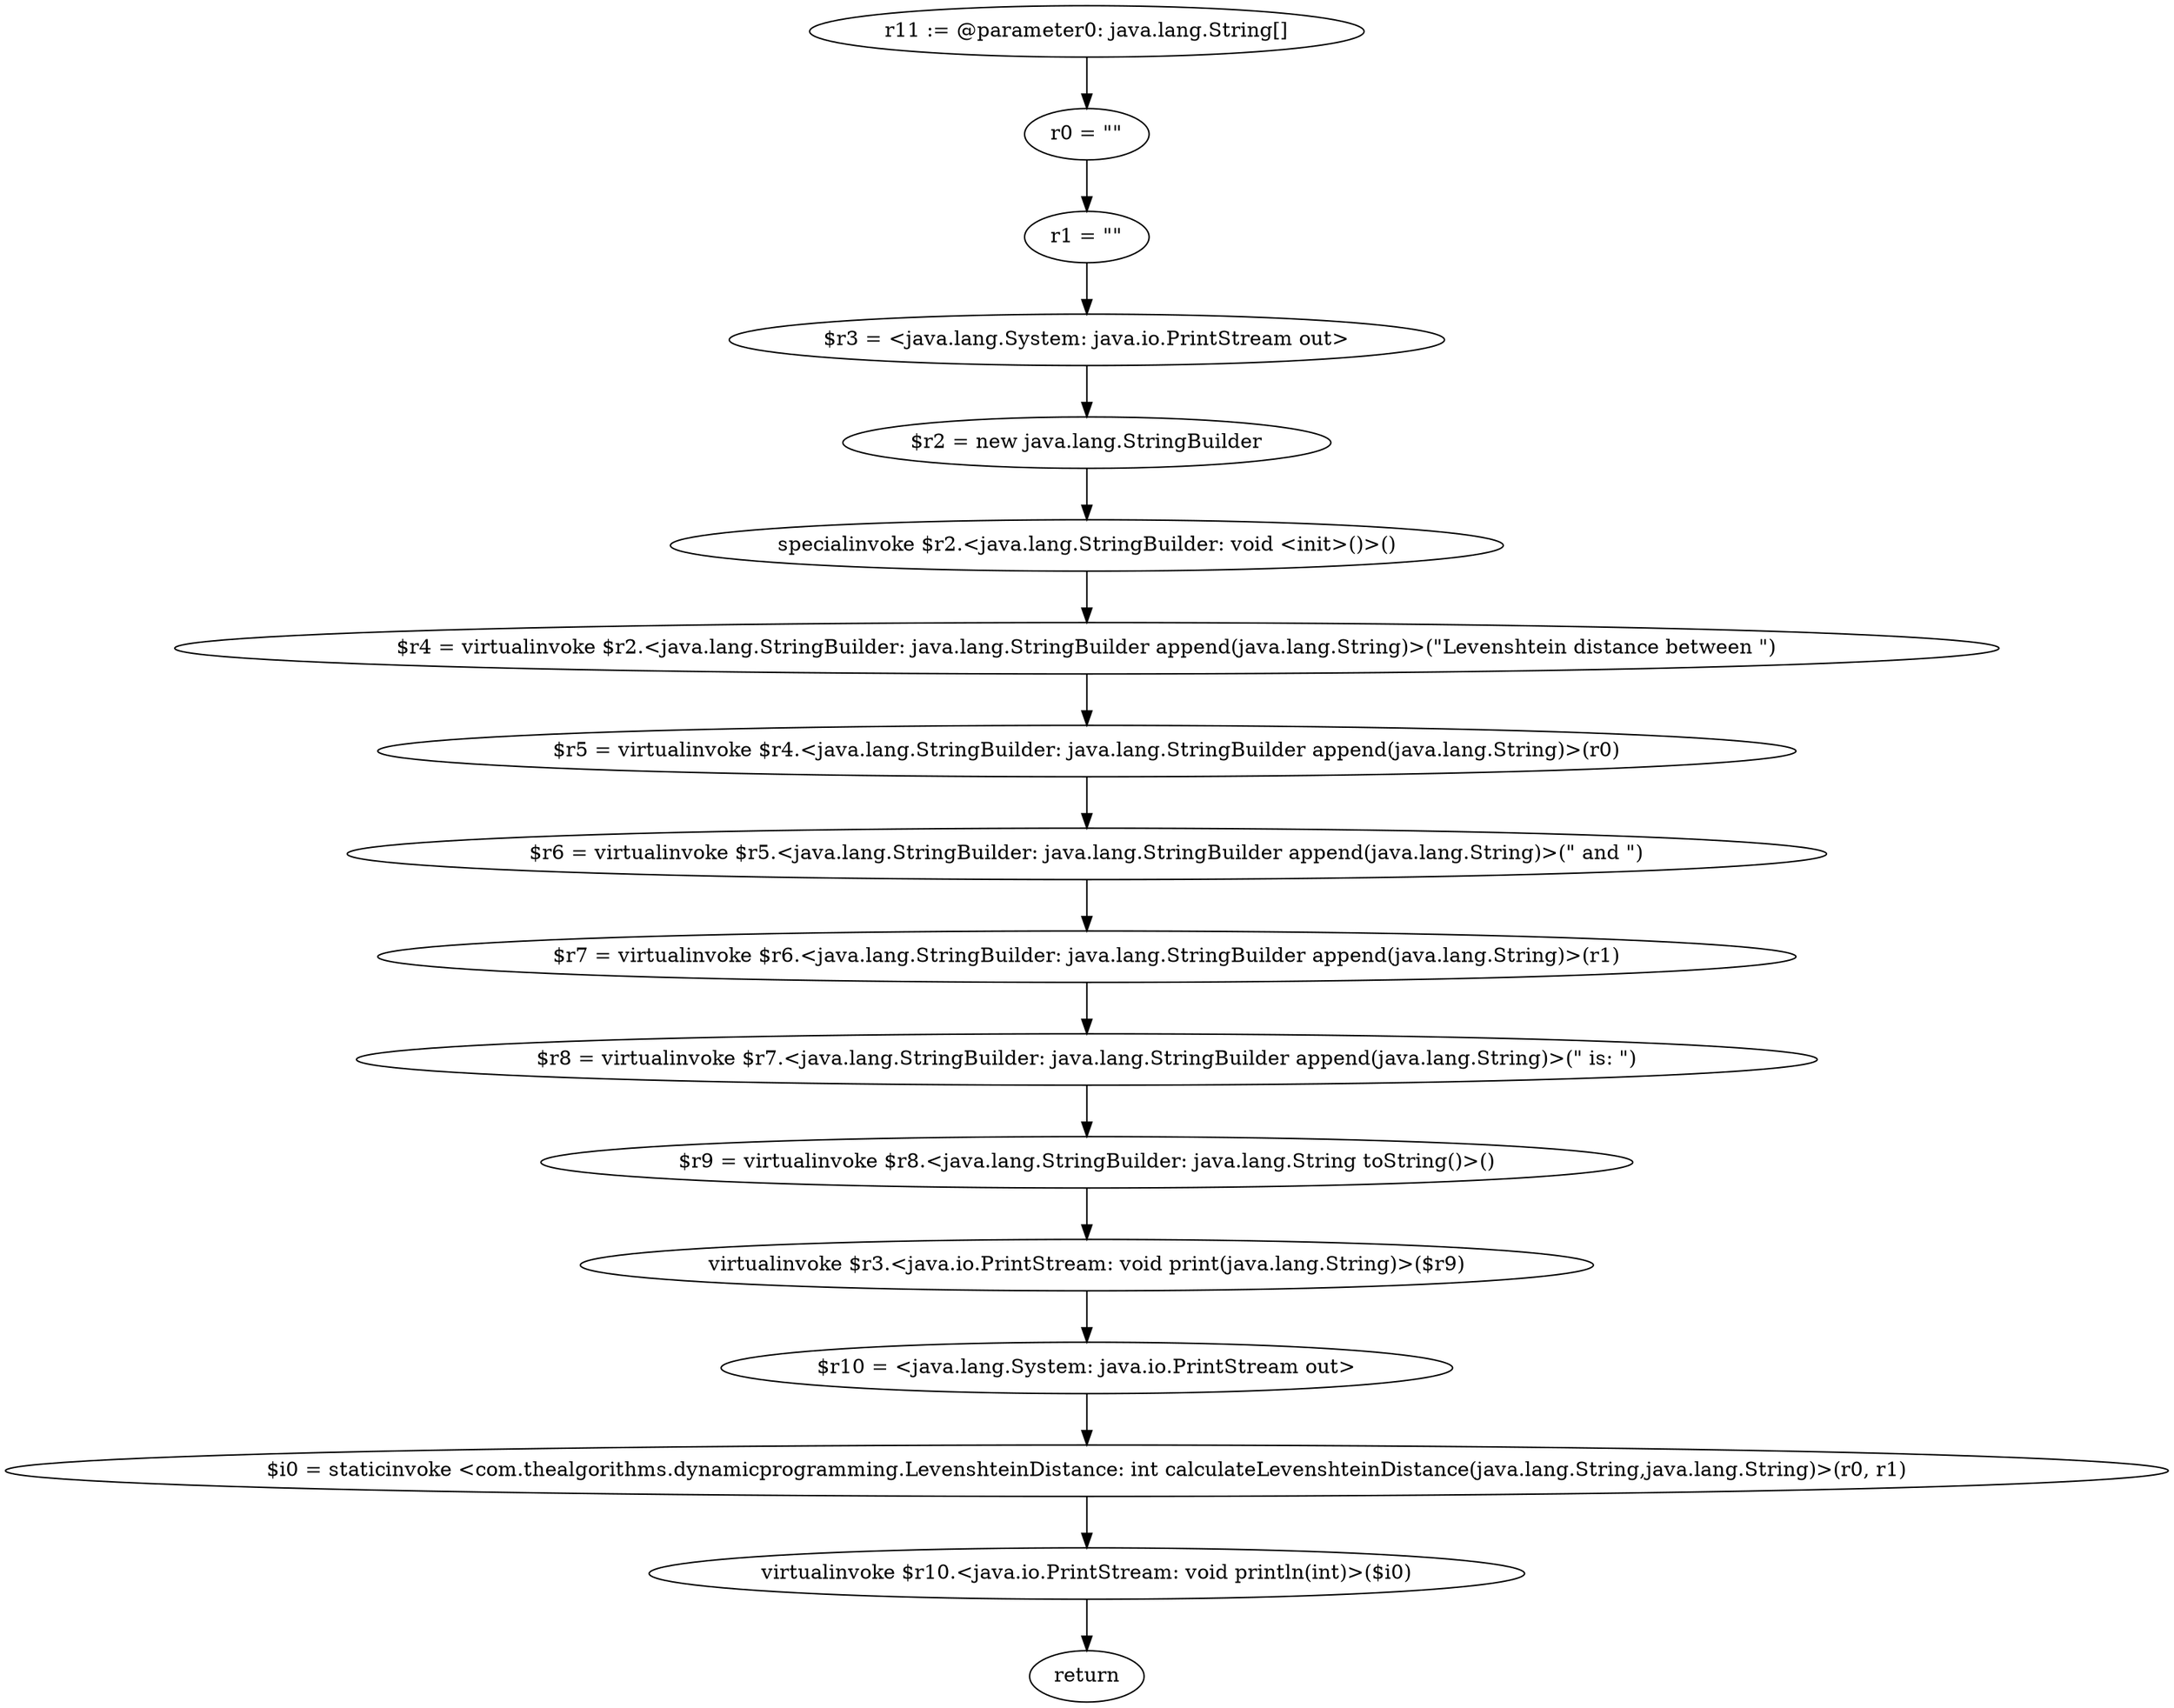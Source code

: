 digraph "unitGraph" {
    "r11 := @parameter0: java.lang.String[]"
    "r0 = \"\""
    "r1 = \"\""
    "$r3 = <java.lang.System: java.io.PrintStream out>"
    "$r2 = new java.lang.StringBuilder"
    "specialinvoke $r2.<java.lang.StringBuilder: void <init>()>()"
    "$r4 = virtualinvoke $r2.<java.lang.StringBuilder: java.lang.StringBuilder append(java.lang.String)>(\"Levenshtein distance between \")"
    "$r5 = virtualinvoke $r4.<java.lang.StringBuilder: java.lang.StringBuilder append(java.lang.String)>(r0)"
    "$r6 = virtualinvoke $r5.<java.lang.StringBuilder: java.lang.StringBuilder append(java.lang.String)>(\" and \")"
    "$r7 = virtualinvoke $r6.<java.lang.StringBuilder: java.lang.StringBuilder append(java.lang.String)>(r1)"
    "$r8 = virtualinvoke $r7.<java.lang.StringBuilder: java.lang.StringBuilder append(java.lang.String)>(\" is: \")"
    "$r9 = virtualinvoke $r8.<java.lang.StringBuilder: java.lang.String toString()>()"
    "virtualinvoke $r3.<java.io.PrintStream: void print(java.lang.String)>($r9)"
    "$r10 = <java.lang.System: java.io.PrintStream out>"
    "$i0 = staticinvoke <com.thealgorithms.dynamicprogramming.LevenshteinDistance: int calculateLevenshteinDistance(java.lang.String,java.lang.String)>(r0, r1)"
    "virtualinvoke $r10.<java.io.PrintStream: void println(int)>($i0)"
    "return"
    "r11 := @parameter0: java.lang.String[]"->"r0 = \"\"";
    "r0 = \"\""->"r1 = \"\"";
    "r1 = \"\""->"$r3 = <java.lang.System: java.io.PrintStream out>";
    "$r3 = <java.lang.System: java.io.PrintStream out>"->"$r2 = new java.lang.StringBuilder";
    "$r2 = new java.lang.StringBuilder"->"specialinvoke $r2.<java.lang.StringBuilder: void <init>()>()";
    "specialinvoke $r2.<java.lang.StringBuilder: void <init>()>()"->"$r4 = virtualinvoke $r2.<java.lang.StringBuilder: java.lang.StringBuilder append(java.lang.String)>(\"Levenshtein distance between \")";
    "$r4 = virtualinvoke $r2.<java.lang.StringBuilder: java.lang.StringBuilder append(java.lang.String)>(\"Levenshtein distance between \")"->"$r5 = virtualinvoke $r4.<java.lang.StringBuilder: java.lang.StringBuilder append(java.lang.String)>(r0)";
    "$r5 = virtualinvoke $r4.<java.lang.StringBuilder: java.lang.StringBuilder append(java.lang.String)>(r0)"->"$r6 = virtualinvoke $r5.<java.lang.StringBuilder: java.lang.StringBuilder append(java.lang.String)>(\" and \")";
    "$r6 = virtualinvoke $r5.<java.lang.StringBuilder: java.lang.StringBuilder append(java.lang.String)>(\" and \")"->"$r7 = virtualinvoke $r6.<java.lang.StringBuilder: java.lang.StringBuilder append(java.lang.String)>(r1)";
    "$r7 = virtualinvoke $r6.<java.lang.StringBuilder: java.lang.StringBuilder append(java.lang.String)>(r1)"->"$r8 = virtualinvoke $r7.<java.lang.StringBuilder: java.lang.StringBuilder append(java.lang.String)>(\" is: \")";
    "$r8 = virtualinvoke $r7.<java.lang.StringBuilder: java.lang.StringBuilder append(java.lang.String)>(\" is: \")"->"$r9 = virtualinvoke $r8.<java.lang.StringBuilder: java.lang.String toString()>()";
    "$r9 = virtualinvoke $r8.<java.lang.StringBuilder: java.lang.String toString()>()"->"virtualinvoke $r3.<java.io.PrintStream: void print(java.lang.String)>($r9)";
    "virtualinvoke $r3.<java.io.PrintStream: void print(java.lang.String)>($r9)"->"$r10 = <java.lang.System: java.io.PrintStream out>";
    "$r10 = <java.lang.System: java.io.PrintStream out>"->"$i0 = staticinvoke <com.thealgorithms.dynamicprogramming.LevenshteinDistance: int calculateLevenshteinDistance(java.lang.String,java.lang.String)>(r0, r1)";
    "$i0 = staticinvoke <com.thealgorithms.dynamicprogramming.LevenshteinDistance: int calculateLevenshteinDistance(java.lang.String,java.lang.String)>(r0, r1)"->"virtualinvoke $r10.<java.io.PrintStream: void println(int)>($i0)";
    "virtualinvoke $r10.<java.io.PrintStream: void println(int)>($i0)"->"return";
}

